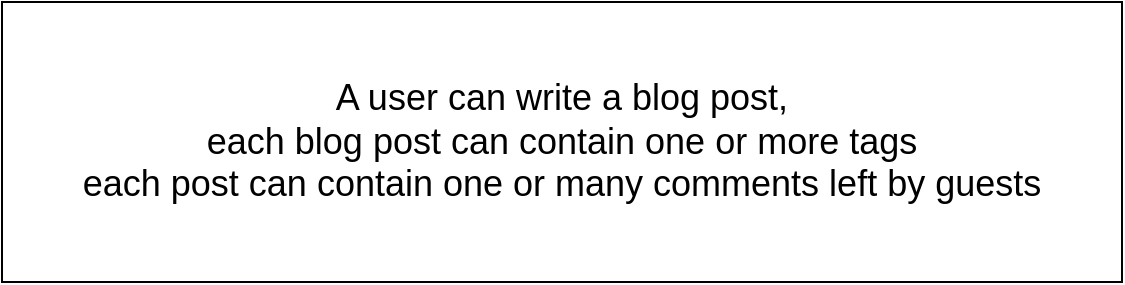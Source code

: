 <mxfile pages="2">
    <diagram id="h4a1O3QULUHMrSK57SKZ" name="Page-1">
        <mxGraphModel dx="544" dy="285" grid="1" gridSize="10" guides="1" tooltips="1" connect="1" arrows="1" fold="1" page="1" pageScale="1" pageWidth="1169" pageHeight="827" math="0" shadow="0">
            <root>
                <mxCell id="0"/>
                <mxCell id="1" parent="0"/>
                <mxCell id="qhw6j55XiY57So3q0XcR-1" value="&lt;span style=&quot;font-family: Arial; font-size: 18px; text-align: start;&quot;&gt;A user can write a blog post,&lt;/span&gt;&lt;br style=&quot;font-family: Arial; font-size: 18px; text-align: start;&quot;&gt;&lt;span style=&quot;font-family: Arial; font-size: 18px; text-align: start;&quot;&gt;each blog post can contain one or more tags&lt;/span&gt;&lt;br style=&quot;font-family: Arial; font-size: 18px; text-align: start;&quot;&gt;&lt;span style=&quot;font-family: Arial; font-size: 18px; text-align: start;&quot;&gt;each post can contain one or many comments left by guests&lt;/span&gt;" style="rounded=0;whiteSpace=wrap;html=1;" parent="1" vertex="1">
                    <mxGeometry x="330" y="40" width="560" height="140" as="geometry"/>
                </mxCell>
            </root>
        </mxGraphModel>
    </diagram>
    <diagram id="aQ6VRVT0T3YcWR7MDj6o" name="Page-2">
        <mxGraphModel dx="544" dy="285" grid="1" gridSize="10" guides="1" tooltips="1" connect="1" arrows="1" fold="1" page="1" pageScale="1" pageWidth="1169" pageHeight="827" math="0" shadow="0">
            <root>
                <mxCell id="0"/>
                <mxCell id="1" parent="0"/>
                <mxCell id="B7X5VVNDrLK-QjltNd-t-10" style="edgeStyle=orthogonalEdgeStyle;rounded=0;orthogonalLoop=1;jettySize=auto;html=1;" parent="1" source="M9_Oa7z0D6FLBItnCrty-1" edge="1">
                    <mxGeometry relative="1" as="geometry">
                        <mxPoint x="420" y="319" as="targetPoint"/>
                    </mxGeometry>
                </mxCell>
                <mxCell id="M9_Oa7z0D6FLBItnCrty-1" value="&lt;span style=&quot;font-size: 18px;&quot;&gt;&lt;b&gt;User&lt;/b&gt;&lt;/span&gt;" style="rounded=0;whiteSpace=wrap;html=1;" parent="1" vertex="1">
                    <mxGeometry x="250" y="289" width="120" height="60" as="geometry"/>
                </mxCell>
                <mxCell id="B7X5VVNDrLK-QjltNd-t-1" value="&lt;span style=&quot;font-family: Arial; font-size: 18px; text-align: start;&quot;&gt;A user can write a blog post,&lt;/span&gt;&lt;br style=&quot;font-family: Arial; font-size: 18px; text-align: start;&quot;&gt;&lt;span style=&quot;font-family: Arial; font-size: 18px; text-align: start;&quot;&gt;each blog post can contain one or more tags&lt;/span&gt;&lt;br style=&quot;font-family: Arial; font-size: 18px; text-align: start;&quot;&gt;&lt;span style=&quot;font-family: Arial; font-size: 18px; text-align: start;&quot;&gt;each post can contain one or many comments left by guests&lt;/span&gt;" style="rounded=0;whiteSpace=wrap;html=1;" parent="1" vertex="1">
                    <mxGeometry x="330" y="40" width="560" height="140" as="geometry"/>
                </mxCell>
                <mxCell id="B7X5VVNDrLK-QjltNd-t-12" style="edgeStyle=orthogonalEdgeStyle;rounded=0;orthogonalLoop=1;jettySize=auto;html=1;entryX=0;entryY=0.5;entryDx=0;entryDy=0;" parent="1" source="B7X5VVNDrLK-QjltNd-t-2" target="B7X5VVNDrLK-QjltNd-t-7" edge="1">
                    <mxGeometry relative="1" as="geometry"/>
                </mxCell>
                <mxCell id="B7X5VVNDrLK-QjltNd-t-14" style="edgeStyle=orthogonalEdgeStyle;rounded=0;orthogonalLoop=1;jettySize=auto;html=1;entryX=0.5;entryY=0;entryDx=0;entryDy=0;" parent="1" source="B7X5VVNDrLK-QjltNd-t-2" target="B7X5VVNDrLK-QjltNd-t-8" edge="1">
                    <mxGeometry relative="1" as="geometry"/>
                </mxCell>
                <mxCell id="B7X5VVNDrLK-QjltNd-t-2" value="&lt;span style=&quot;font-size: 18px;&quot;&gt;&lt;b&gt;Blog&lt;/b&gt;&lt;/span&gt;" style="rounded=0;whiteSpace=wrap;html=1;" parent="1" vertex="1">
                    <mxGeometry x="560" y="289" width="120" height="60" as="geometry"/>
                </mxCell>
                <mxCell id="B7X5VVNDrLK-QjltNd-t-3" value="&lt;span style=&quot;font-size: 18px;&quot;&gt;&lt;b&gt;Tags&lt;/b&gt;&lt;/span&gt;" style="rounded=0;whiteSpace=wrap;html=1;" parent="1" vertex="1">
                    <mxGeometry x="840" y="289" width="120" height="60" as="geometry"/>
                </mxCell>
                <mxCell id="B7X5VVNDrLK-QjltNd-t-4" value="&lt;span style=&quot;font-size: 18px;&quot;&gt;&lt;b&gt;Comments&lt;/b&gt;&lt;/span&gt;" style="rounded=0;whiteSpace=wrap;html=1;" parent="1" vertex="1">
                    <mxGeometry x="560" y="479" width="120" height="60" as="geometry"/>
                </mxCell>
                <mxCell id="B7X5VVNDrLK-QjltNd-t-16" style="edgeStyle=orthogonalEdgeStyle;rounded=0;orthogonalLoop=1;jettySize=auto;html=1;entryX=0;entryY=0.5;entryDx=0;entryDy=0;" parent="1" source="B7X5VVNDrLK-QjltNd-t-5" target="B7X5VVNDrLK-QjltNd-t-9" edge="1">
                    <mxGeometry relative="1" as="geometry"/>
                </mxCell>
                <mxCell id="B7X5VVNDrLK-QjltNd-t-5" value="&lt;span style=&quot;font-size: 18px;&quot;&gt;&lt;b&gt;Guests&lt;/b&gt;&lt;/span&gt;" style="rounded=0;whiteSpace=wrap;html=1;" parent="1" vertex="1">
                    <mxGeometry x="250" y="479" width="120" height="60" as="geometry"/>
                </mxCell>
                <mxCell id="B7X5VVNDrLK-QjltNd-t-11" style="edgeStyle=orthogonalEdgeStyle;rounded=0;orthogonalLoop=1;jettySize=auto;html=1;" parent="1" source="B7X5VVNDrLK-QjltNd-t-6" target="B7X5VVNDrLK-QjltNd-t-2" edge="1">
                    <mxGeometry relative="1" as="geometry"/>
                </mxCell>
                <mxCell id="B7X5VVNDrLK-QjltNd-t-6" value="writes" style="rhombus;whiteSpace=wrap;html=1;fontSize=18;" parent="1" vertex="1">
                    <mxGeometry x="423.75" y="289" width="82.5" height="60" as="geometry"/>
                </mxCell>
                <mxCell id="B7X5VVNDrLK-QjltNd-t-13" style="edgeStyle=orthogonalEdgeStyle;rounded=0;orthogonalLoop=1;jettySize=auto;html=1;entryX=0;entryY=0.5;entryDx=0;entryDy=0;" parent="1" source="B7X5VVNDrLK-QjltNd-t-7" target="B7X5VVNDrLK-QjltNd-t-3" edge="1">
                    <mxGeometry relative="1" as="geometry"/>
                </mxCell>
                <mxCell id="B7X5VVNDrLK-QjltNd-t-7" value="has" style="rhombus;whiteSpace=wrap;html=1;fontSize=18;" parent="1" vertex="1">
                    <mxGeometry x="725" y="289" width="82.5" height="60" as="geometry"/>
                </mxCell>
                <mxCell id="B7X5VVNDrLK-QjltNd-t-15" style="edgeStyle=orthogonalEdgeStyle;rounded=0;orthogonalLoop=1;jettySize=auto;html=1;" parent="1" source="B7X5VVNDrLK-QjltNd-t-8" target="B7X5VVNDrLK-QjltNd-t-4" edge="1">
                    <mxGeometry relative="1" as="geometry"/>
                </mxCell>
                <mxCell id="B7X5VVNDrLK-QjltNd-t-8" value="has" style="rhombus;whiteSpace=wrap;html=1;fontSize=18;" parent="1" vertex="1">
                    <mxGeometry x="578.75" y="389" width="82.5" height="60" as="geometry"/>
                </mxCell>
                <mxCell id="B7X5VVNDrLK-QjltNd-t-17" style="edgeStyle=orthogonalEdgeStyle;rounded=0;orthogonalLoop=1;jettySize=auto;html=1;entryX=0;entryY=0.5;entryDx=0;entryDy=0;" parent="1" source="B7X5VVNDrLK-QjltNd-t-9" target="B7X5VVNDrLK-QjltNd-t-4" edge="1">
                    <mxGeometry relative="1" as="geometry"/>
                </mxCell>
                <mxCell id="B7X5VVNDrLK-QjltNd-t-9" value="has" style="rhombus;whiteSpace=wrap;html=1;fontSize=18;" parent="1" vertex="1">
                    <mxGeometry x="423.75" y="479" width="82.5" height="60" as="geometry"/>
                </mxCell>
            </root>
        </mxGraphModel>
    </diagram>
</mxfile>